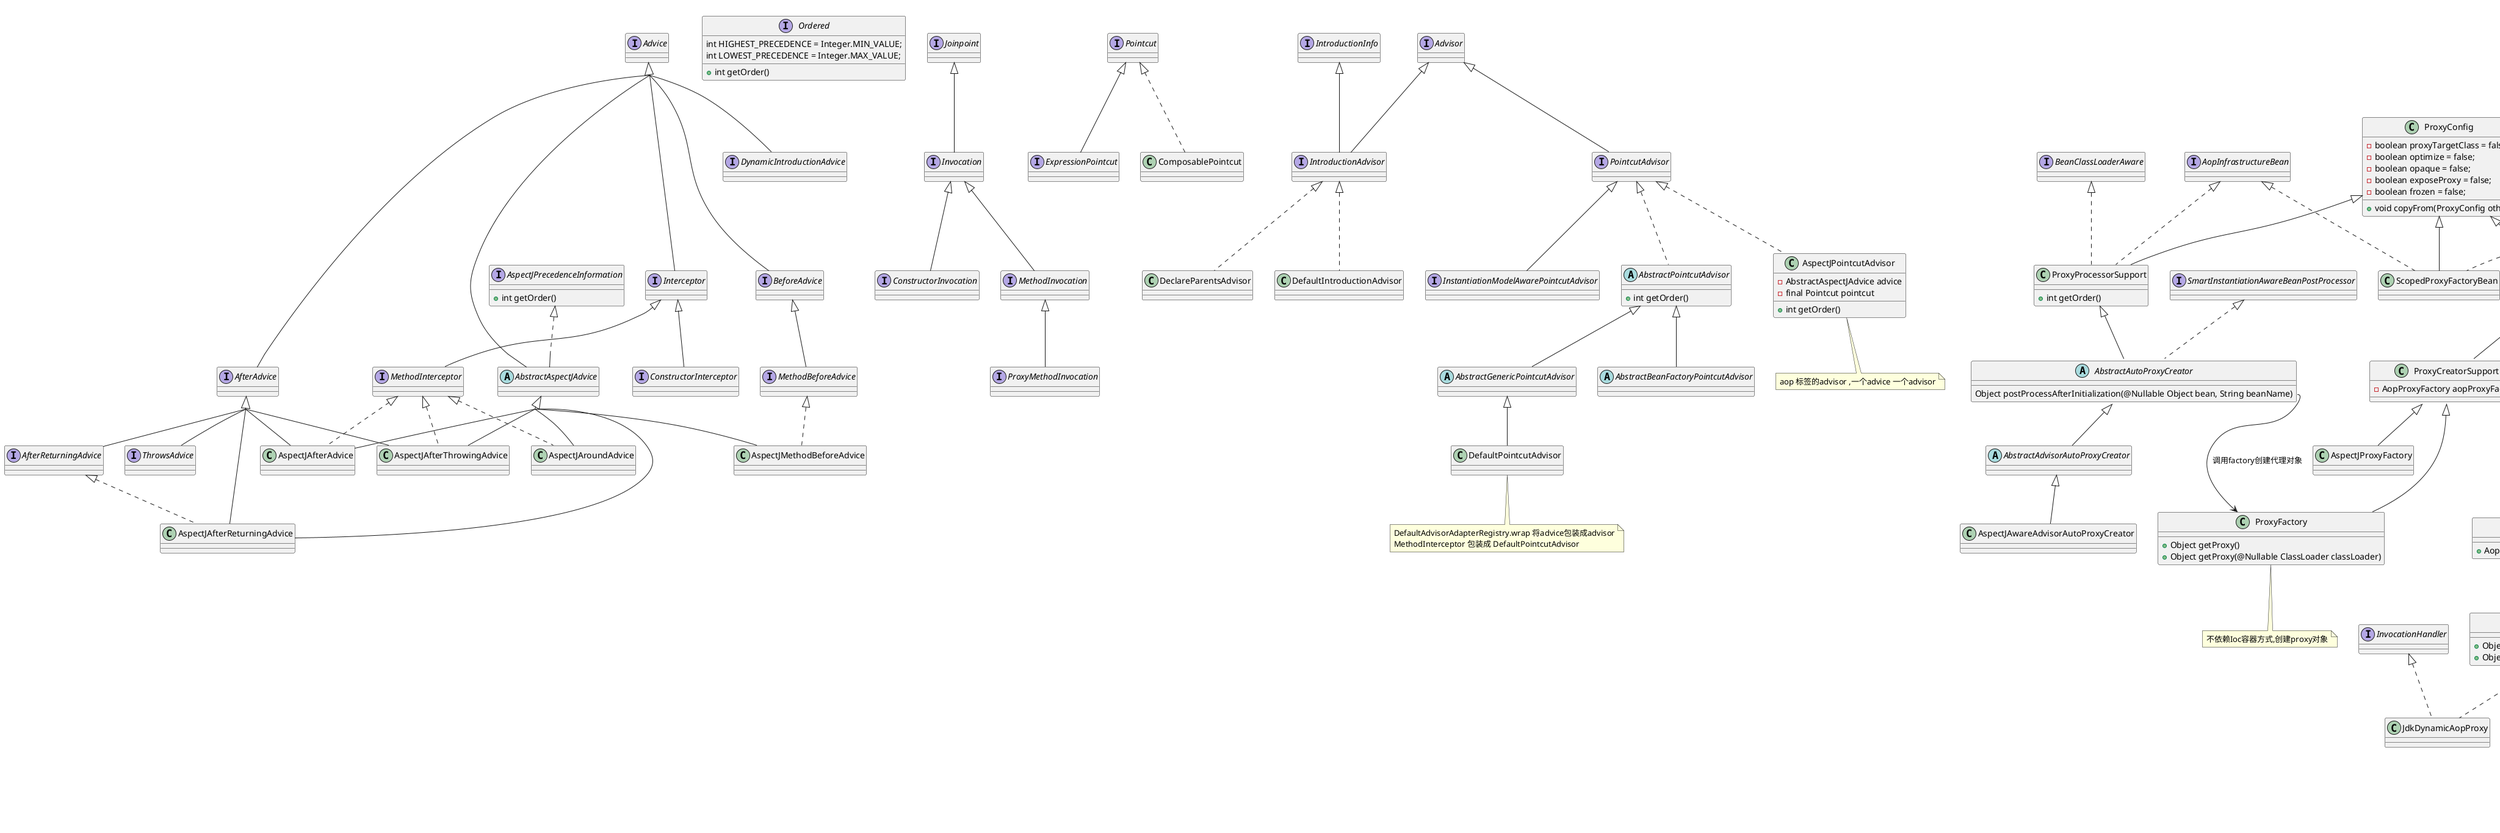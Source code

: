@startuml
'https://plantuml.com/class-diagram

interface Ordered {
	int HIGHEST_PRECEDENCE = Integer.MIN_VALUE;
	int LOWEST_PRECEDENCE = Integer.MAX_VALUE;
	+ int getOrder()
}

'joinpoint
interface Joinpoint
interface Pointcut
interface ExpressionPointcut extends Pointcut
class ComposablePointcut implements Pointcut

interface Invocation extends Joinpoint
interface ConstructorInvocation extends Invocation
interface MethodInvocation extends Invocation
interface ProxyMethodInvocation extends MethodInvocation

'Advice
interface Advice
interface AfterAdvice
AfterAdvice -u---|> Advice

interface AfterReturningAdvice extends AfterAdvice
interface ThrowsAdvice extends AfterAdvice
interface BeforeAdvice extends Advice
interface MethodBeforeAdvice extends BeforeAdvice


interface AspectJPrecedenceInformation{
    + int getOrder()
}
abstract class AbstractAspectJAdvice implements Advice, AspectJPrecedenceInformation


class AspectJMethodBeforeAdvice extends AbstractAspectJAdvice implements MethodBeforeAdvice
class AspectJAfterAdvice extends AbstractAspectJAdvice implements MethodInterceptor, AfterAdvice
class AspectJAfterReturningAdvice extends AbstractAspectJAdvice implements AfterReturningAdvice, AfterAdvice
class AspectJAfterThrowingAdvice extends AbstractAspectJAdvice implements MethodInterceptor, AfterAdvice
class AspectJAroundAdvice extends AbstractAspectJAdvice implements MethodInterceptor



'Interceptor
interface Interceptor extends Advice
interface ConstructorInterceptor extends Interceptor
interface MethodInterceptor extends Interceptor
interface DynamicIntroductionAdvice extends Advice





interface IntroductionInfo




'Advisor
interface Advisor
interface PointcutAdvisor extends Advisor
interface InstantiationModelAwarePointcutAdvisor extends PointcutAdvisor
interface IntroductionAdvisor extends Advisor, IntroductionInfo

abstract class AbstractPointcutAdvisor implements PointcutAdvisor{
    + int getOrder()
}
abstract class AbstractGenericPointcutAdvisor extends AbstractPointcutAdvisor
abstract class AbstractBeanFactoryPointcutAdvisor extends AbstractPointcutAdvisor

class AspectJPointcutAdvisor implements PointcutAdvisor {
    - AbstractAspectJAdvice advice
    - final Pointcut pointcut
    + int getOrder()
}
note bottom of AspectJPointcutAdvisor
aop 标签的advisor ,一个advice 一个advisor
end note
class DeclareParentsAdvisor implements IntroductionAdvisor
class DefaultIntroductionAdvisor implements IntroductionAdvisor

class DefaultPointcutAdvisor extends AbstractGenericPointcutAdvisor
note bottom of DefaultPointcutAdvisor
DefaultAdvisorAdapterRegistry.wrap 将advice包装成advisor
MethodInterceptor 包装成 DefaultPointcutAdvisor
end note

abstract class AbstractAdvisorAutoProxyCreator extends AbstractAutoProxyCreator

class ProxyProcessorSupport extends ProxyConfig implements  BeanClassLoaderAware, AopInfrastructureBean {
     + int getOrder()
}
class AspectJAwareAdvisorAutoProxyCreator extends AbstractAdvisorAutoProxyCreator
'===========

abstract class AbstractAutoProxyCreator extends ProxyProcessorSupport implements SmartInstantiationAwareBeanPostProcessor{
    Object postProcessAfterInitialization(@Nullable Object bean, String beanName)
}
AbstractAutoProxyCreator::postProcessAfterInitialization ---> ProxyFactory : 调用factory创建代理对象
'static
card static {
    class AopContext{
        - ThreadLocal<Object> currentProxy
    }
}



class LazyInitTargetSource extends AbstractBeanFactoryBasedTargetSource
abstract class AbstractPrototypeBasedTargetSource extends AbstractBeanFactoryBasedTargetSource
class PrototypeTargetSource extends AbstractPrototypeBasedTargetSource
class SimpleBeanTargetSource extends AbstractBeanFactoryBasedTargetSource
abstract class AbstractBeanFactoryBasedTargetSource implements TargetSource
abstract class AbstractPoolingTargetSource extends AbstractPrototypeBasedTargetSource implements PoolingConfig
class CommonsPool2TargetSource extends AbstractPoolingTargetSource

interface TargetSource extends TargetClassAware
abstract class AopUtils{
	+ static boolean isAopProxy(@Nullable Object object)
	+ static boolean isJdkDynamicProxy(@Nullable Object object)
	+ static boolean isCglibProxy(@Nullable Object object)
}
interface TargetClassAware {
	+ Class<?> getTargetClass();
}
interface AopInfrastructureBean


class DefaultAopProxyFactory implements AopProxyFactory {
    + AopProxy createAopProxy(AdvisedSupport config)
}
DefaultAopProxyFactory::createAopProxy --> AopProxy : 委托创建代理对象

class ScopedObject
interface Advised extends TargetClassAware
class AdvisedSupport extends ProxyConfig implements Advised
class ProxyCreatorSupport extends AdvisedSupport{
    - AopProxyFactory aopProxyFactory
}

class ProxyFactory extends ProxyCreatorSupport{
    + Object getProxy()
    + Object getProxy(@Nullable ClassLoader classLoader)
}
note bottom of ProxyFactory
不依赖Ioc容器方式,创建proxy对象
end note

ProxyCreatorSupport::aopProxyFactory ---> DefaultAopProxyFactory : 默认

class ProxyFactoryBean extends ProxyCreatorSupport implements FactoryBean{

}
note bottom of ProxyFactoryBean
Ioc容器创建proxy对象
end note
class AspectJProxyFactory extends ProxyCreatorSupport
interface FactoryBean
note top
BeanFactory.FACTORY_BEAN_PREFIX="&"
所有注册到容器中的 factoryBean 的名字前缀
前缀+beanName获取factoryBean实例,
beanName获取factoryBean创建的实例
end note

interface TransactionalProxy extends SpringProxy
interface SpringProxy
note top
所有Spring的AOP代理对象都会实现,标记接口
可以用来检查代理对象是不是生成的
end note
AopUtils -- SpringProxy

class ProxyConfig{
	- boolean proxyTargetClass = false;
	- boolean optimize = false;
	- boolean opaque = false;
	- boolean exposeProxy = false;
	- boolean frozen = false;
	+ void copyFrom(ProxyConfig other)
}
skinparam GroupInheritance 4
class ScopedProxyFactoryBean extends ProxyConfig implements FactoryBean,AopInfrastructureBean{

}

class MethodLocatingFactoryBean implements FactoryBean
note bottom of MethodLocatingFactoryBean
返回一个方法
end note
interface AspectInstanceFactory {
     + int getOrder()
}
class SimpleBeanFactoryAwareAspectInstanceFactory implements AspectInstanceFactory





interface AopProxy{
    + Object getProxy();
    + Object getProxy(@Nullable ClassLoader classLoader);
}
note bottom of AopProxy
CglibAopProxy

调用AopProxyUtils.completeProxiedInterfaces 找出aop需要的接口
计算时是根据 AdvisedSupport 的子类,即实际的代理工厂来找的
SpringProxy、Advised
end note
class CglibAopProxy implements AopProxy
class ObjenesisCglibAopProxy extends CglibAopProxy
class JdkDynamicAopProxy implements AopProxy, InvocationHandler


@enduml